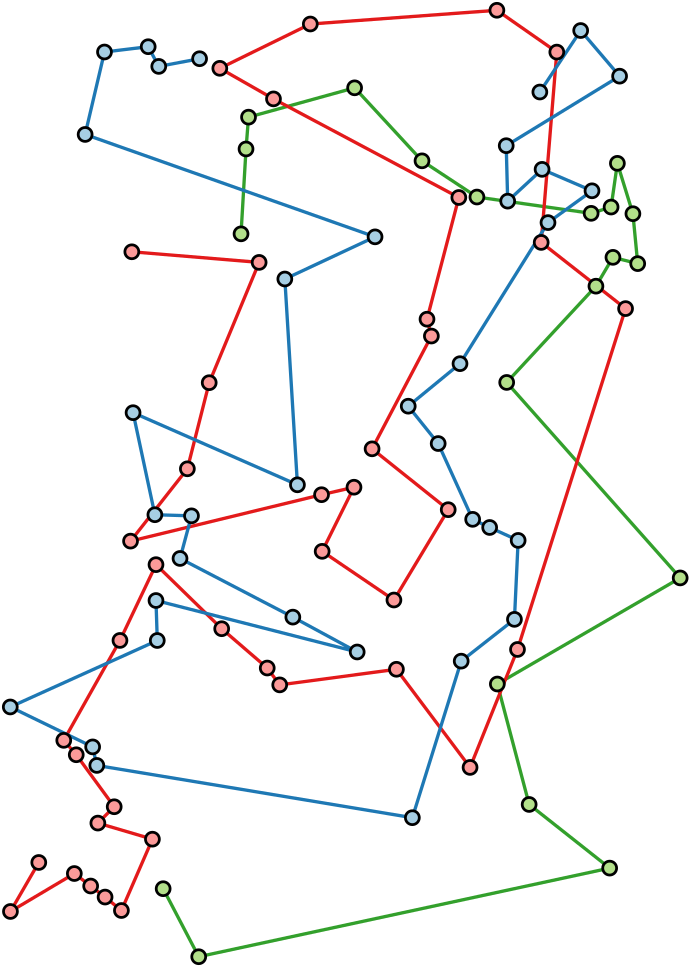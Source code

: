 <?xml version="1.0"?>
<!DOCTYPE ipe SYSTEM "ipe.dtd">
<ipe version="70218" creator="Ipe 7.2.28">
<info created="D:20230131145524" modified="D:20240701175417"/>
<ipestyle name="bettinacolors">
<color name="Bettina blue" value="0 0.4 0.796"/>
<color name="Bettina green" value="0.282 0.557 0"/>
<color name="Bettina red" value="0.836 0 0"/>
<color name="Bettina yellow" value="1 0.604 0"/>
</ipestyle>
<ipestyle name="tuecolors">
<color name="TUe aqua" value="0 0.675 0.51"/>
<color name="TUe blue" value="0 0.4 0.8"/>
<color name="TUe cyan" value="0 0.635 0.871"/>
<color name="TUe darkblue" value="0.063 0.063 0.451"/>
<color name="TUe darkpink" value="0.839 0 0.482"/>
<color name="TUe darkred" value="0.839 0 0.29"/>
<color name="TUe green" value="0.518 0.824 0"/>
<color name="TUe lime" value="0.808 0.875 0"/>
<color name="TUe marine" value="0 0.573 0.71"/>
<color name="TUe orange" value="1 0.604 0"/>
<color name="TUe purple" value="0.678 0.125 0.678"/>
<color name="TUe red" value="0.967 0.192 0.192"/>
<color name="TUe yellow" value="1 0.867 0"/>
</ipestyle>
<ipestyle name="extendedcolors">
<color name="CART 1" value="0.145 0.737 0.612"/>
<color name="CART 10" value="0.996 0.965 0.608"/>
<color name="CART 11" value="0.996 0.859 0.706"/>
<color name="CART 12" value="0.98 0.714 0.58"/>
<color name="CART 13" value="1 0.8 0.302"/>
<color name="CART 2" value="0.533 0.78 0.396"/>
<color name="CART 3" value="0.561 0.737 0.757"/>
<color name="CART 4" value="0.604 0.839 0.741"/>
<color name="CART 5" value="0.706 0.592 0.506"/>
<color name="CART 6" value="0.733 0.718 0.349"/>
<color name="CART 7" value="0.831 0.878 0.353"/>
<color name="CART 8" value="0.835 0.725 0.541"/>
<color name="CART 9" value="0.867 0.529 0.475"/>
<color name="CB brown" value="0.694 0.349 0.157"/>
<color name="CB dark blue" value="0.121 0.47 0.705"/>
<color name="CB dark green" value="0.2 0.627 0.172"/>
<color name="CB dark orange" value="1 0.498 0"/>
<color name="CB dark purple" value="0.415 0.239 0.603"/>
<color name="CB dark red" value="0.89 0.102 0.109"/>
<color name="CB light blue" value="0.651 0.807 0.89"/>
<color name="CB light green" value="0.698 0.874 0.541"/>
<color name="CB light orange" value="0.992 0.749 0.435"/>
<color name="CB light purple" value="0.792 0.698 0.839"/>
<color name="CB light red" value="0.984 0.603 0.6"/>
<color name="CB yellow" value="1 1 0.6"/>
<color name="Gray 0.0" value="0"/>
<color name="Gray 0.1" value="0.1"/>
<color name="Gray 0.2" value="0.2"/>
<color name="Gray 0.3" value="0.3"/>
<color name="Gray 0.4" value="0.4"/>
<color name="Gray 0.5" value="0.5"/>
<color name="Gray 0.6" value="0.6"/>
<color name="Gray 0.7" value="0.7"/>
<color name="Gray 0.8" value="0.8"/>
<color name="Gray 0.9" value="0.9"/>
<color name="Gray 1.0" value="1"/>
<dashstyle name="W dashed fat" value="[3 5.1] 0"/>
<dashstyle name="W dashed heavier" value="[2 3] 0"/>
<dashstyle name="W dashed normal" value="[1 1.7] 0"/>
<dashstyle name="W dashed ultrafat" value="[5 8.5] 0"/>
<dashstyle name="W dot fat" value="[0.01 2.4] 0"/>
<dashstyle name="W dot heavier" value="[0.01 1.6] 0"/>
<dashstyle name="W dot normal" value="[0.01 0.8] 0"/>
<dashstyle name="W dot ultrafat" value="[0.01 4] 0"/>
</ipestyle>
<ipestyle name="pptcolors">
<color name="PPT blue" value="0 0.459 0.965"/>
<color name="PPT gray" value="0.647"/>
<color name="PPT green" value="0 0.69 0.314"/>
<color name="PPT purple" value="0.439 0.188 0.627"/>
<color name="PPT red" value="0.753 0 0"/>
<color name="PPT yellow" value="1 0.753 0"/>
</ipestyle>
<ipestyle name="arrows">
<symbol name="arrow/circle(spx)" transformations="translations">
<path stroke="sym-stroke" pen="sym-pen">
0.5 0 0 0.5 0 0 e
</path>
</symbol>
<symbol name="arrow/disk(spx)" transformations="translations">
<group>
<path fill="sym-stroke">
0.5 0 0 0.5 0 0 e
</path>
<path stroke="sym-stroke" pen="sym-pen">
0.5 0 0 0.5 0 0 e
</path>
</group>
</symbol>
<symbol name="arrow/fdisk(spx)" transformations="translations">
<group>
<path fill="white">
0.5 0 0 0.5 0 0 e
</path>
<path stroke="sym-stroke" pen="sym-pen">
0.5 0 0 0.5 0 0 e
</path>
</group>
</symbol>
<symbol name="arrow/box(spx)" transformations="translations">
<path stroke="sym-stroke" pen="sym-pen">
-0.5 -0.5 m
0.5 -0.5 l
0.5 0.5 l
-0.5 0.5 l
h
</path>
</symbol>
<symbol name="arrow/square(spx)" transformations="translations">
<path fill="sym-stroke">
-0.5 -0.5 m
0.5 -0.5 l
0.5 0.5 l
-0.5 0.5 l
h
</path>
</symbol>
<symbol name="arrow/fsquare(spx)" transformations="translations">
<group>
<path fill="white">
-0.5 -0.5 m
0.5 -0.5 l
0.5 0.5 l
-0.5 0.5 l
h
</path>
<path stroke="sym-stroke" pen="sym-pen">
-0.5 -0.5 m
0.5 -0.5 l
0.5 0.5 l
-0.5 0.5 l
h
</path>
</group>
</symbol>
<symbol name="arrow/cross(spx)" transformations="translations">
<group>
<path stroke="sym-stroke" pen="sym-pen">
-0.5 -0.5 m
0.5 0.5 l
h
</path>
<path stroke="sym-stroke" pen="sym-pen">
-0.5 0.5 m
0.5 -0.5 l
h
</path>
</group>
</symbol>
<symbol name="arrow/whiskers(spx)" transformations="translations">
<path stroke="sym-stroke" pen="sym-pen">
0 -0.5 m
0 0.5 l
h
</path>
</symbol>
</ipestyle>
<ipestyle name="grids">
<anglesize name="10 deg" value="10"/>
<anglesize name="22.5 deg" value="22.5"/>
<anglesize name="30 deg" value="30"/>
<anglesize name="45 deg" value="45"/>
<anglesize name="5 deg" value="5"/>
<anglesize name="60 deg" value="60"/>
<anglesize name="90 deg" value="90"/>
<gridsize name="1 pt" value="1"/>
<gridsize name="10 pts (~3.5 mm)" value="10"/>
<gridsize name="14 pts (~5 mm)" value="14"/>
<gridsize name="16 pts (~6 mm)" value="16"/>
<gridsize name="2 pts" value="2"/>
<gridsize name="20 pts (~7 mm)" value="20"/>
<gridsize name="28 pts (~10 mm)" value="28"/>
<gridsize name="3 pt" value="3"/>
<gridsize name="32 pts (~12 mm)" value="32"/>
<gridsize name="4 pts" value="4"/>
<gridsize name="56 pts (~20 mm)" value="56"/>
<gridsize name="8 pts (~3 mm)" value="8"/>
</ipestyle>
<ipestyle name="sizes">
<arrowsize name="large" value="10"/>
<arrowsize name="small" value="5"/>
<arrowsize name="tiny" value="3"/>
<pen name="1" value="1"/>
<pen name="10" value="10"/>
<pen name="2" value="2"/>
<pen name="3" value="3"/>
<pen name="4" value="4"/>
<pen name="5" value="5"/>
<pen name="6" value="6"/>
<pen name="7" value="7"/>
<pen name="8" value="8"/>
<pen name="9" value="9"/>
<pen name="fat" value="1.2"/>
<pen name="heavier" value="0.8"/>
<pen name="ultrafat" value="2"/>
<symbolsize name="1" value="1"/>
<symbolsize name="10" value="10"/>
<symbolsize name="2" value="2"/>
<symbolsize name="3" value="3"/>
<symbolsize name="4" value="4"/>
<symbolsize name="5" value="5"/>
<symbolsize name="6" value="6"/>
<symbolsize name="7" value="7"/>
<symbolsize name="8" value="8"/>
<symbolsize name="9" value="9"/>
<symbolsize name="large" value="5"/>
<symbolsize name="small" value="2"/>
<symbolsize name="tiny" value="1.1"/>
</ipestyle>
<ipestyle name="text">
<textsize name="Huge" value="\Huge"/>
<textsize name="LARGE" value="\LARGE"/>
<textsize name="Large" value="\Large"/>
<textsize name="footnote" value="\footnotesize"/>
<textsize name="huge" value="\huge"/>
<textsize name="large" value="\large"/>
<textsize name="small" value="\small"/>
<textsize name="tiny" value="\tiny"/>
<textstyle name="center" begin="\begin{center}" end="\end{center}"/>
<textstyle name="item" begin="\begin{itemize}\item{}" end="\end{itemize}"/>
<textstyle name="itemize" begin="\begin{itemize}" end="\end{itemize}"/>
</ipestyle>
<ipestyle name="transparency">
<opacity name="10%" value="0.1"/>
<opacity name="20%" value="0.2"/>
<opacity name="30%" value="0.3"/>
<opacity name="40%" value="0.4"/>
<opacity name="50%" value="0.5"/>
<opacity name="60%" value="0.6"/>
<opacity name="70%" value="0.7"/>
<opacity name="80%" value="0.8"/>
<opacity name="90%" value="0.9"/>
</ipestyle>
<ipestyle name="trimmed">
<symbol name="arrow/arc(spx)">
<path stroke="sym-stroke" fill="sym-stroke" pen="sym-pen">
0 0 m
-1 0.333 l
-1 -0.333 l
h
</path>
</symbol>
<symbol name="arrow/farc(spx)">
<path stroke="sym-stroke" fill="white" pen="sym-pen">
0 0 m
-1 0.333 l
-1 -0.333 l
h
</path>
</symbol>
<symbol name="arrow/ptarc(spx)">
<path stroke="sym-stroke" fill="sym-stroke" pen="sym-pen">
0 0 m
-1 0.333 l
-0.8 0 l
-1 -0.333 l
h
</path>
</symbol>
<symbol name="arrow/fptarc(spx)">
<path stroke="sym-stroke" fill="white" pen="sym-pen">
0 0 m
-1 0.333 l
-0.8 0 l
-1 -0.333 l
h
</path>
</symbol>
<symbol name="mark/circle(sx)" transformations="translations">
<path fill="sym-stroke">
0.6 0 0 0.6 0 0 e
0.4 0 0 0.4 0 0 e
</path>
</symbol>
<symbol name="mark/disk(sx)" transformations="translations">
<path fill="sym-stroke">
0.6 0 0 0.6 0 0 e
</path>
</symbol>
<symbol name="mark/fdisk(sfx)" transformations="translations">
<group>
<path fill="sym-fill">
0.5 0 0 0.5 0 0 e
</path>
<path fill="sym-stroke" fillrule="eofill">
0.6 0 0 0.6 0 0 e
0.4 0 0 0.4 0 0 e
</path>
</group>
</symbol>
<symbol name="mark/box(sx)" transformations="translations">
<path fill="sym-stroke" fillrule="eofill">
-0.6 -0.6 m
0.6 -0.6 l
0.6 0.6 l
-0.6 0.6 l
h
-0.4 -0.4 m
0.4 -0.4 l
0.4 0.4 l
-0.4 0.4 l
h
</path>
</symbol>
<symbol name="mark/square(sx)" transformations="translations">
<path fill="sym-stroke">
-0.6 -0.6 m
0.6 -0.6 l
0.6 0.6 l
-0.6 0.6 l
h
</path>
</symbol>
<symbol name="mark/fsquare(sfx)" transformations="translations">
<group>
<path fill="sym-fill">
-0.5 -0.5 m
0.5 -0.5 l
0.5 0.5 l
-0.5 0.5 l
h
</path>
<path fill="sym-stroke" fillrule="eofill">
-0.6 -0.6 m
0.6 -0.6 l
0.6 0.6 l
-0.6 0.6 l
h
-0.4 -0.4 m
0.4 -0.4 l
0.4 0.4 l
-0.4 0.4 l
h
</path>
</group>
</symbol>
<symbol name="mark/cross(sx)" transformations="translations">
<group>
<path fill="sym-stroke">
-0.43 -0.57 m
0.57 0.43 l
0.43 0.57 l
-0.57 -0.43 l
h
</path>
<path fill="sym-stroke">
-0.43 0.57 m
0.57 -0.43 l
0.43 -0.57 l
-0.57 0.43 l
h
</path>
</group>
</symbol>
<symbol name="arrow/fnormal(spx)">
<path stroke="sym-stroke" fill="white" pen="sym-pen">
0 0 m
-1 0.333 l
-1 -0.333 l
h
</path>
</symbol>
<symbol name="arrow/pointed(spx)">
<path stroke="sym-stroke" fill="sym-stroke" pen="sym-pen">
0 0 m
-1 0.333 l
-0.8 0 l
-1 -0.333 l
h
</path>
</symbol>
<symbol name="arrow/fpointed(spx)">
<path stroke="sym-stroke" fill="white" pen="sym-pen">
0 0 m
-1 0.333 l
-0.8 0 l
-1 -0.333 l
h
</path>
</symbol>
<symbol name="arrow/linear(spx)">
<path stroke="sym-stroke" pen="sym-pen">
-1 0.333 m
0 0 l
-1 -0.333 l
</path>
</symbol>
<symbol name="arrow/fdouble(spx)">
<path stroke="sym-stroke" fill="white" pen="sym-pen">
0 0 m
-1 0.333 l
-1 -0.333 l
h
-1 0 m
-2 0.333 l
-2 -0.333 l
h
</path>
</symbol>
<symbol name="arrow/double(spx)">
<path stroke="sym-stroke" fill="sym-stroke" pen="sym-pen">
0 0 m
-1 0.333 l
-1 -0.333 l
h
-1 0 m
-2 0.333 l
-2 -0.333 l
h
</path>
</symbol>
<tiling name="falling" angle="-60" step="4" width="1"/>
<tiling name="rising" angle="30" step="4" width="1"/>
</ipestyle>
<ipestyle name="personal">
<color name="GC beige" value="0.996 0.921 0.776"/>
<color name="GC orange" value="0.976 0.639 0.055"/>
<layout paper="350 497" origin="0 0" frame="350 497"/>
</ipestyle>
<page>
<layer name="points"/>
<layer name="blue"/>
<layer name="red"/>
<layer name="green"/>
<layer name="img"/>
<view layers="points blue red green img" active="blue"/>
<path layer="green" stroke="CB dark green" pen="fat" cap="1" join="1">
95.3363 401.027 m
97.1336 431.58 l
98.0323 443.038 l
136.224 453.597 l
160.488 427.312 l
180.258 414.281 l
221.37 408.41 l
228.558 410.673 l
230.821 426.413 l
236.412 408.277 l
238.142 390.307 l
229.224 392.57 l
223.101 382.187 l
190.974 347.534 l
253.43 277.159 l
187.604 238.967 l
199.062 195.608 l
228.043 172.692 l
80.1044 140.791 l
67.2988 165.279 l
</path>
<path layer="red" stroke="CB dark red" pen="fat" cap="1" join="1">
22.5272 174.72 m
12.3243 157.081 l
35.3239 170.743 l
41.2035 166.247 l
46.3914 162.269 l
52.271 157.427 l
63.4345 183.107 l
43.7975 188.9 l
49.6771 194.78 l
36.0157 213.5 l
31.5195 218.688 l
51.7522 254.657 l
64.7219 281.936 l
88.3717 258.873 l
104.772 244.72 l
109.265 238.654 l
151.277 244.271 l
177.786 208.943 l
194.861 251.404 l
233.768 374.113 l
203.398 397.938 l
209.014 466.459 l
187.447 481.511 l
120.273 476.569 l
87.6977 460.618 l
107.019 449.609 l
173.743 414.113 l
162.285 370.305 l
163.858 364.239 l
142.515 323.632 l
169.923 301.727 l
150.378 269.208 l
124.542 286.731 l
136 309.815 l
124.317 307.119 l
55.5567 290.41 l
76.0154 316.442 l
83.8785 347.445 l
101.851 390.749 l
56.0207 394.568 l
</path>
<path layer="blue" stroke="CB dark blue" pen="fat" cap="1" join="1">
80.4187 464.072 m
65.7197 461.305 l
61.9152 468.396 l
46.1787 466.493 l
39.2106 436.81 l
143.582 399.946 l
111.103 384.771 l
115.645 310.677 l
56.4668 336.646 l
64.3203 299.908 l
77.4983 299.508 l
73.3719 284.167 l
113.988 263.048 l
137.154 250.497 l
64.7197 269.026 l
65.187 254.633 l
12.264 230.706 l
41.9191 216.327 l
43.4186 209.656 l
157.011 190.841 l
174.597 247.202 l
193.765 262.243 l
195.096 290.662 l
184.846 295.321 l
178.723 298.25 l
166.311 325.537 l
155.529 338.981 l
174.164 354.289 l
205.844 405.077 l
221.684 416.525 l
203.714 424.245 l
191.335 412.798 l
190.803 432.764 l
231.618 457.792 l
217.61 474.22 l
202.911 452.085 l
</path>
<use layer="points" matrix="1 0 0 1 -31.4812 -176" name="mark/fdisk(sfx)" pos="70.6918 612.81" size="large" stroke="black" fill="CB light blue"/>
<use matrix="1 0 0 1 -24.5131 -146.317" name="mark/fdisk(sfx)" pos="70.6918 612.81" size="large" stroke="black" fill="CB light blue"/>
<use matrix="1 0 0 1 -8.7766 -144.414" name="mark/fdisk(sfx)" pos="70.6918 612.81" size="large" stroke="black" fill="CB light blue"/>
<use matrix="1 0 0 1 -4.9721 -151.505" name="mark/fdisk(sfx)" pos="70.6918 612.81" size="large" stroke="black" fill="CB light blue"/>
<use matrix="1 0 0 1 9.7269 -148.738" name="mark/fdisk(sfx)" pos="70.6918 612.81" size="large" stroke="black" fill="CB light blue"/>
<use matrix="1 0 0 1 -58.4278 -382.104" name="mark/fdisk(sfx)" pos="70.6918 612.81" size="large" stroke="black" fill="CB light blue"/>
<use matrix="1 0 0 1 -28.7727 -396.483" name="mark/fdisk(sfx)" pos="70.6918 612.81" size="large" stroke="black" fill="CB light blue"/>
<use matrix="1 0 0 1 -27.2732 -403.154" name="mark/fdisk(sfx)" pos="70.6918 612.81" size="large" stroke="black" fill="CB light blue"/>
<use matrix="1 0 0 1 -5.5048 -358.177" name="mark/fdisk(sfx)" pos="70.6918 612.81" size="large" stroke="black" fill="CB light blue"/>
<use matrix="1 0 0 1 -5.9721 -343.784" name="mark/fdisk(sfx)" pos="70.6918 612.81" size="large" stroke="black" fill="CB light blue"/>
<use matrix="1 0 0 1 2.6801 -328.643" name="mark/fdisk(sfx)" pos="70.6918 612.81" size="large" stroke="black" fill="CB light blue"/>
<use matrix="1 0 0 1 -6.3715 -312.902" name="mark/fdisk(sfx)" pos="70.6918 612.81" size="large" stroke="black" fill="CB light blue"/>
<use matrix="1 0 0 1 6.8065 -313.302" name="mark/fdisk(sfx)" pos="70.6918 612.81" size="large" stroke="black" fill="CB light blue"/>
<use matrix="1 0 0 1 -14.225 -276.164" name="mark/fdisk(sfx)" pos="70.6918 612.81" size="large" stroke="black" fill="CB light blue"/>
<use matrix="1 0 0 1 44.9536 -302.133" name="mark/fdisk(sfx)" pos="70.6918 612.81" size="large" stroke="black" fill="CB light blue"/>
<use matrix="1 0 0 1 43.2963 -349.762" name="mark/fdisk(sfx)" pos="70.6918 612.81" size="large" stroke="black" fill="CB light blue"/>
<use matrix="1 0 0 1 66.4626 -362.313" name="mark/fdisk(sfx)" pos="70.6918 612.81" size="large" stroke="black" fill="CB light blue"/>
<use matrix="1 0 0 1 40.4111 -228.039" name="mark/fdisk(sfx)" pos="70.6918 612.81" size="large" stroke="black" fill="CB light blue"/>
<use matrix="1 0 0 1 72.89 -212.864" name="mark/fdisk(sfx)" pos="70.6918 612.81" size="large" stroke="black" fill="CB light blue"/>
<use matrix="1 0 0 1 84.837 -273.829" name="mark/fdisk(sfx)" pos="70.6918 612.81" size="large" stroke="black" fill="CB light blue"/>
<use matrix="1 0 0 1 103.472 -258.521" name="mark/fdisk(sfx)" pos="70.6918 612.81" size="large" stroke="black" fill="CB light blue"/>
<use matrix="1 0 0 1 95.619 -287.273" name="mark/fdisk(sfx)" pos="70.6918 612.81" size="large" stroke="black" fill="CB light blue"/>
<use matrix="1 0 0 1 108.031 -314.56" name="mark/fdisk(sfx)" pos="70.6918 612.81" size="large" stroke="black" fill="CB light blue"/>
<use matrix="1 0 0 1 114.154 -317.489" name="mark/fdisk(sfx)" pos="70.6918 612.81" size="large" stroke="black" fill="CB light blue"/>
<use matrix="1 0 0 1 124.404 -322.148" name="mark/fdisk(sfx)" pos="70.6918 612.81" size="large" stroke="black" fill="CB light blue"/>
<use matrix="1 0 0 1 123.073 -350.567" name="mark/fdisk(sfx)" pos="70.6918 612.81" size="large" stroke="black" fill="CB light blue"/>
<use matrix="1 0 0 1 103.905 -365.608" name="mark/fdisk(sfx)" pos="70.6918 612.81" size="large" stroke="black" fill="CB light blue"/>
<use matrix="1 0 0 1 86.319 -421.969" name="mark/fdisk(sfx)" pos="70.6918 612.81" size="large" stroke="black" fill="CB light blue"/>
<use matrix="1 0 0 1 120.643 -200.012" name="mark/fdisk(sfx)" pos="70.6918 612.81" size="large" stroke="black" fill="CB light blue"/>
<use matrix="1 0 0 1 135.152 -207.733" name="mark/fdisk(sfx)" pos="70.6918 612.81" size="large" stroke="black" fill="CB light blue"/>
<use matrix="1 0 0 1 150.992 -196.285" name="mark/fdisk(sfx)" pos="70.6918 612.81" size="large" stroke="black" fill="CB light blue"/>
<use matrix="1 0 0 1 133.022 -188.565" name="mark/fdisk(sfx)" pos="70.6918 612.81" size="large" stroke="black" fill="CB light blue"/>
<use matrix="1 0 0 1 120.111 -180.046" name="mark/fdisk(sfx)" pos="70.6918 612.81" size="large" stroke="black" fill="CB light blue"/>
<use matrix="1 0 0 1 132.219 -160.725" name="mark/fdisk(sfx)" pos="70.6918 612.81" size="large" stroke="black" fill="CB light blue"/>
<use matrix="1 0 0 1 160.926 -155.018" name="mark/fdisk(sfx)" pos="70.6918 612.81" size="large" stroke="black" fill="CB light blue"/>
<use matrix="1 0 0 1 146.918 -138.59" name="mark/fdisk(sfx)" pos="70.6918 612.81" size="large" stroke="black" fill="CB light blue"/>
<use matrix="1 0 0 1 160.129 -186.397" name="mark/fdisk(sfx)" pos="70.6918 612.81" size="large" stroke="black" fill="CB light green"/>
<use matrix="1 0 0 1 150.678 -204.4" name="mark/fdisk(sfx)" pos="70.6918 612.81" size="large" stroke="black" fill="CB light green"/>
<use matrix="1 0 0 1 157.866 -202.137" name="mark/fdisk(sfx)" pos="70.6918 612.81" size="large" stroke="black" fill="CB light green"/>
<use matrix="1 0 0 1 165.72 -204.533" name="mark/fdisk(sfx)" pos="70.6918 612.81" size="large" stroke="black" fill="CB light green"/>
<use matrix="1 0 0 1 167.45 -222.503" name="mark/fdisk(sfx)" pos="70.6918 612.81" size="large" stroke="black" fill="CB light green"/>
<use matrix="1 0 0 1 158.532 -220.24" name="mark/fdisk(sfx)" pos="70.6918 612.81" size="large" stroke="black" fill="CB light green"/>
<use matrix="1 0 0 1 152.409 -230.623" name="mark/fdisk(sfx)" pos="70.6918 612.81" size="large" stroke="black" fill="CB light green"/>
<use matrix="1 0 0 1 120.282 -265.276" name="mark/fdisk(sfx)" pos="70.6918 612.81" size="large" stroke="black" fill="CB light green"/>
<use matrix="1 0 0 1 182.738 -335.651" name="mark/fdisk(sfx)" pos="70.6918 612.81" size="large" stroke="black" fill="CB light green"/>
<use matrix="1 0 0 1 116.912 -373.843" name="mark/fdisk(sfx)" pos="70.6918 612.81" size="large" stroke="black" fill="CB light green"/>
<use matrix="1 0 0 1 128.37 -417.202" name="mark/fdisk(sfx)" pos="70.6918 612.81" size="large" stroke="black" fill="CB light green"/>
<use matrix="1 0 0 1 157.351 -440.118" name="mark/fdisk(sfx)" pos="70.6918 612.81" size="large" stroke="black" fill="CB light green"/>
<use matrix="1 0 0 1 -3.393 -447.531" name="mark/fdisk(sfx)" pos="70.6918 612.81" size="large" stroke="black" fill="CB light green"/>
<use matrix="1 0 0 1 9.4126 -472.019" name="mark/fdisk(sfx)" pos="70.6918 612.81" size="large" stroke="black" fill="CB light green"/>
<use matrix="1 0 0 1 109.566 -198.529" name="mark/fdisk(sfx)" pos="70.6918 612.81" size="large" stroke="black" fill="CB light green"/>
<use matrix="1 0 0 1 89.796 -185.498" name="mark/fdisk(sfx)" pos="70.6918 612.81" size="large" stroke="black" fill="CB light green"/>
<use matrix="1 0 0 1 65.5326 -159.213" name="mark/fdisk(sfx)" pos="70.6918 612.81" size="large" stroke="black" fill="CB light green"/>
<use matrix="1 0 0 1 24.6445 -211.783" name="mark/fdisk(sfx)" pos="70.6918 612.81" size="large" stroke="black" fill="CB light green"/>
<use matrix="1 0 0 1 26.4418 -181.23" name="mark/fdisk(sfx)" pos="70.6918 612.81" size="large" stroke="black" fill="CB light green"/>
<use matrix="1 0 0 1 27.3405 -169.772" name="mark/fdisk(sfx)" pos="70.6918 612.81" size="large" stroke="black" fill="CB light green"/>
<use matrix="1 0 0 1 36.3268 -163.201" name="mark/fdisk(sfx)" pos="70.6918 612.81" size="large" stroke="black" fill="CB light red"/>
<use matrix="1 0 0 1 49.5816 -136.241" name="mark/fdisk(sfx)" pos="70.6918 612.81" size="large" stroke="black" fill="CB light red"/>
<use matrix="1 0 0 1 116.755 -131.299" name="mark/fdisk(sfx)" pos="70.6918 612.81" size="large" stroke="black" fill="CB light red"/>
<use matrix="1 0 0 1 138.322 -146.351" name="mark/fdisk(sfx)" pos="70.6918 612.81" size="large" stroke="black" fill="CB light red"/>
<use matrix="1 0 0 1 17.0059 -152.192" name="mark/fdisk(sfx)" pos="70.6918 612.81" size="large" stroke="black" fill="CB light red"/>
<use matrix="1 0 0 1 -14.6711 -218.242" name="mark/fdisk(sfx)" pos="70.6918 612.81" size="large" stroke="black" fill="CB light red"/>
<use matrix="1 0 0 1 31.1595 -222.061" name="mark/fdisk(sfx)" pos="70.6918 612.81" size="large" stroke="black" fill="CB light red"/>
<use matrix="1 0 0 1 103.051 -198.697" name="mark/fdisk(sfx)" pos="70.6918 612.81" size="large" stroke="black" fill="CB light red"/>
<use matrix="1 0 0 1 132.706 -214.872" name="mark/fdisk(sfx)" pos="70.6918 612.81" size="large" stroke="black" fill="CB light red"/>
<use matrix="1 0 0 1 91.593 -242.505" name="mark/fdisk(sfx)" pos="70.6918 612.81" size="large" stroke="black" fill="CB light red"/>
<use matrix="1 0 0 1 93.166 -248.571" name="mark/fdisk(sfx)" pos="70.6918 612.81" size="large" stroke="black" fill="CB light red"/>
<use matrix="1 0 0 1 13.1867 -265.365" name="mark/fdisk(sfx)" pos="70.6918 612.81" size="large" stroke="black" fill="CB light red"/>
<use matrix="1 0 0 1 5.3236 -296.368" name="mark/fdisk(sfx)" pos="70.6918 612.81" size="large" stroke="black" fill="CB light red"/>
<use matrix="1 0 0 1 71.823 -289.178" name="mark/fdisk(sfx)" pos="70.6918 612.81" size="large" stroke="black" fill="CB light red"/>
<use matrix="1 0 0 1 65.3077 -302.995" name="mark/fdisk(sfx)" pos="70.6918 612.81" size="large" stroke="black" fill="CB light red"/>
<use matrix="1 0 0 1 99.231 -311.083" name="mark/fdisk(sfx)" pos="70.6918 612.81" size="large" stroke="black" fill="CB light red"/>
<use matrix="1 0 0 1 53.6254 -305.691" name="mark/fdisk(sfx)" pos="70.6918 612.81" size="large" stroke="black" fill="CB light red"/>
<use matrix="1 0 0 1 53.8501 -326.079" name="mark/fdisk(sfx)" pos="70.6918 612.81" size="large" stroke="black" fill="CB light red"/>
<use matrix="1 0 0 1 79.686 -343.602" name="mark/fdisk(sfx)" pos="70.6918 612.81" size="large" stroke="black" fill="CB light red"/>
<use matrix="1 0 0 1 80.585 -368.539" name="mark/fdisk(sfx)" pos="70.6918 612.81" size="large" stroke="black" fill="CB light red"/>
<use matrix="1 0 0 1 38.5732 -374.156" name="mark/fdisk(sfx)" pos="70.6918 612.81" size="large" stroke="black" fill="CB light red"/>
<use matrix="1 0 0 1 34.08 -368.09" name="mark/fdisk(sfx)" pos="70.6918 612.81" size="large" stroke="black" fill="CB light red"/>
<use matrix="1 0 0 1 17.6799 -353.937" name="mark/fdisk(sfx)" pos="70.6918 612.81" size="large" stroke="black" fill="CB light red"/>
<use matrix="1 0 0 1 124.169 -361.406" name="mark/fdisk(sfx)" pos="70.6918 612.81" size="large" stroke="black" fill="CB light red"/>
<use matrix="1 0 0 1 107.094 -403.867" name="mark/fdisk(sfx)" pos="70.6918 612.81" size="large" stroke="black" fill="CB light red"/>
<use matrix="1 0 0 1 -7.2573 -429.703" name="mark/fdisk(sfx)" pos="70.6918 612.81" size="large" stroke="black" fill="CB light red"/>
<use matrix="1 0 0 1 -18.4208 -455.383" name="mark/fdisk(sfx)" pos="70.6918 612.81" size="large" stroke="black" fill="CB light red"/>
<use matrix="1 0 0 1 -24.3004 -450.541" name="mark/fdisk(sfx)" pos="70.6918 612.81" size="large" stroke="black" fill="CB light red"/>
<use matrix="1 0 0 1 -29.4883 -446.563" name="mark/fdisk(sfx)" pos="70.6918 612.81" size="large" stroke="black" fill="CB light red"/>
<use matrix="1 0 0 1 -35.3679 -442.067" name="mark/fdisk(sfx)" pos="70.6918 612.81" size="large" stroke="black" fill="CB light red"/>
<use matrix="1 0 0 1 -58.3675 -455.729" name="mark/fdisk(sfx)" pos="70.6918 612.81" size="large" stroke="black" fill="CB light red"/>
<use matrix="1 0 0 1 -48.1646 -438.09" name="mark/fdisk(sfx)" pos="70.6918 612.81" size="large" stroke="black" fill="CB light red"/>
<use matrix="1 0 0 1 -26.8943 -423.91" name="mark/fdisk(sfx)" pos="70.6918 612.81" size="large" stroke="black" fill="CB light red"/>
<use matrix="1 0 0 1 -21.0147 -418.03" name="mark/fdisk(sfx)" pos="70.6918 612.81" size="large" stroke="black" fill="CB light red"/>
<use matrix="1 0 0 1 -34.6761 -399.31" name="mark/fdisk(sfx)" pos="70.6918 612.81" size="large" stroke="black" fill="CB light red"/>
<use matrix="1 0 0 1 -39.1723 -394.122" name="mark/fdisk(sfx)" pos="70.6918 612.81" size="large" stroke="black" fill="CB light red"/>
<use matrix="1 0 0 1 -18.9396 -358.153" name="mark/fdisk(sfx)" pos="70.6918 612.81" size="large" stroke="black" fill="CB light red"/>
<use matrix="1 0 0 1 -5.9699 -330.874" name="mark/fdisk(sfx)" pos="70.6918 612.81" size="large" stroke="black" fill="CB light red"/>
<use matrix="1 0 0 1 -15.1351 -322.4" name="mark/fdisk(sfx)" pos="70.6918 612.81" size="large" stroke="black" fill="CB light red"/>
<use matrix="1 0 0 1 163.076 -238.697" name="mark/fdisk(sfx)" pos="70.6918 612.81" size="large" stroke="black" fill="CB light red"/>
</page>
</ipe>
